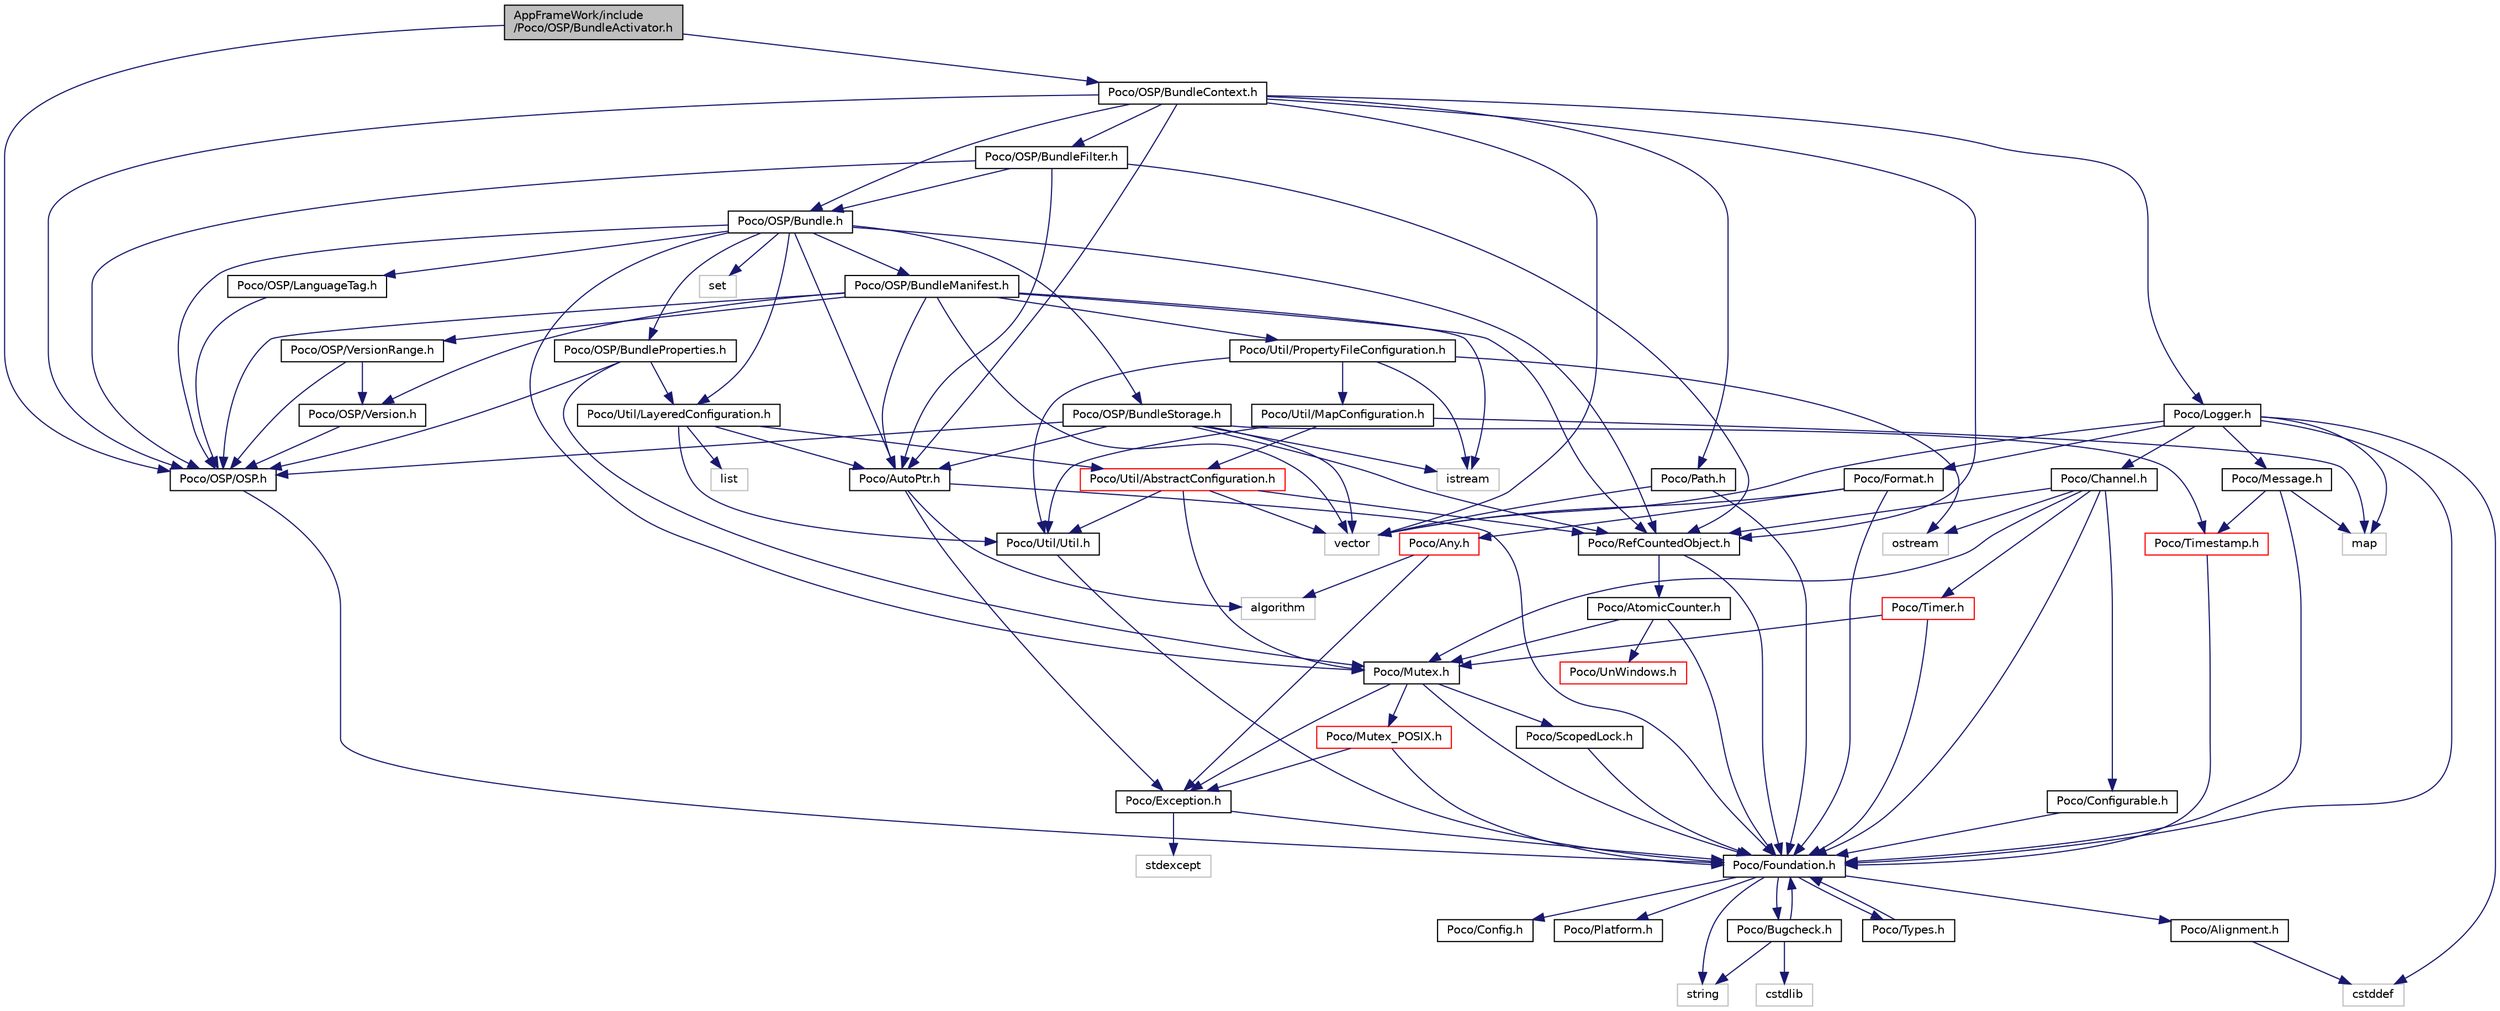 digraph "AppFrameWork/include/Poco/OSP/BundleActivator.h"
{
 // LATEX_PDF_SIZE
  edge [fontname="Helvetica",fontsize="10",labelfontname="Helvetica",labelfontsize="10"];
  node [fontname="Helvetica",fontsize="10",shape=record];
  Node1 [label="AppFrameWork/include\l/Poco/OSP/BundleActivator.h",height=0.2,width=0.4,color="black", fillcolor="grey75", style="filled", fontcolor="black",tooltip=" "];
  Node1 -> Node2 [color="midnightblue",fontsize="10",style="solid"];
  Node2 [label="Poco/OSP/OSP.h",height=0.2,width=0.4,color="black", fillcolor="white", style="filled",URL="$OSP_8h.html",tooltip=" "];
  Node2 -> Node3 [color="midnightblue",fontsize="10",style="solid"];
  Node3 [label="Poco/Foundation.h",height=0.2,width=0.4,color="black", fillcolor="white", style="filled",URL="$Foundation_8h.html",tooltip=" "];
  Node3 -> Node4 [color="midnightblue",fontsize="10",style="solid"];
  Node4 [label="Poco/Config.h",height=0.2,width=0.4,color="black", fillcolor="white", style="filled",URL="$Config_8h.html",tooltip=" "];
  Node3 -> Node5 [color="midnightblue",fontsize="10",style="solid"];
  Node5 [label="Poco/Platform.h",height=0.2,width=0.4,color="black", fillcolor="white", style="filled",URL="$Platform_8h.html",tooltip=" "];
  Node3 -> Node6 [color="midnightblue",fontsize="10",style="solid"];
  Node6 [label="Poco/Alignment.h",height=0.2,width=0.4,color="black", fillcolor="white", style="filled",URL="$Alignment_8h.html",tooltip=" "];
  Node6 -> Node7 [color="midnightblue",fontsize="10",style="solid"];
  Node7 [label="cstddef",height=0.2,width=0.4,color="grey75", fillcolor="white", style="filled",tooltip=" "];
  Node3 -> Node8 [color="midnightblue",fontsize="10",style="solid"];
  Node8 [label="Poco/Bugcheck.h",height=0.2,width=0.4,color="black", fillcolor="white", style="filled",URL="$Bugcheck_8h.html",tooltip=" "];
  Node8 -> Node3 [color="midnightblue",fontsize="10",style="solid"];
  Node8 -> Node9 [color="midnightblue",fontsize="10",style="solid"];
  Node9 [label="string",height=0.2,width=0.4,color="grey75", fillcolor="white", style="filled",tooltip=" "];
  Node8 -> Node10 [color="midnightblue",fontsize="10",style="solid"];
  Node10 [label="cstdlib",height=0.2,width=0.4,color="grey75", fillcolor="white", style="filled",tooltip=" "];
  Node3 -> Node11 [color="midnightblue",fontsize="10",style="solid"];
  Node11 [label="Poco/Types.h",height=0.2,width=0.4,color="black", fillcolor="white", style="filled",URL="$Types_8h.html",tooltip=" "];
  Node11 -> Node3 [color="midnightblue",fontsize="10",style="solid"];
  Node3 -> Node9 [color="midnightblue",fontsize="10",style="solid"];
  Node1 -> Node12 [color="midnightblue",fontsize="10",style="solid"];
  Node12 [label="Poco/OSP/BundleContext.h",height=0.2,width=0.4,color="black", fillcolor="white", style="filled",URL="$BundleContext_8h.html",tooltip=" "];
  Node12 -> Node2 [color="midnightblue",fontsize="10",style="solid"];
  Node12 -> Node13 [color="midnightblue",fontsize="10",style="solid"];
  Node13 [label="Poco/OSP/Bundle.h",height=0.2,width=0.4,color="black", fillcolor="white", style="filled",URL="$Bundle_8h.html",tooltip=" "];
  Node13 -> Node2 [color="midnightblue",fontsize="10",style="solid"];
  Node13 -> Node14 [color="midnightblue",fontsize="10",style="solid"];
  Node14 [label="Poco/OSP/BundleManifest.h",height=0.2,width=0.4,color="black", fillcolor="white", style="filled",URL="$BundleManifest_8h.html",tooltip=" "];
  Node14 -> Node2 [color="midnightblue",fontsize="10",style="solid"];
  Node14 -> Node15 [color="midnightblue",fontsize="10",style="solid"];
  Node15 [label="Poco/OSP/Version.h",height=0.2,width=0.4,color="black", fillcolor="white", style="filled",URL="$OSP_2Version_8h.html",tooltip=" "];
  Node15 -> Node2 [color="midnightblue",fontsize="10",style="solid"];
  Node14 -> Node16 [color="midnightblue",fontsize="10",style="solid"];
  Node16 [label="Poco/OSP/VersionRange.h",height=0.2,width=0.4,color="black", fillcolor="white", style="filled",URL="$VersionRange_8h.html",tooltip=" "];
  Node16 -> Node2 [color="midnightblue",fontsize="10",style="solid"];
  Node16 -> Node15 [color="midnightblue",fontsize="10",style="solid"];
  Node14 -> Node17 [color="midnightblue",fontsize="10",style="solid"];
  Node17 [label="Poco/Util/PropertyFileConfiguration.h",height=0.2,width=0.4,color="black", fillcolor="white", style="filled",URL="$PropertyFileConfiguration_8h.html",tooltip=" "];
  Node17 -> Node18 [color="midnightblue",fontsize="10",style="solid"];
  Node18 [label="Poco/Util/Util.h",height=0.2,width=0.4,color="black", fillcolor="white", style="filled",URL="$Util_8h.html",tooltip=" "];
  Node18 -> Node3 [color="midnightblue",fontsize="10",style="solid"];
  Node17 -> Node19 [color="midnightblue",fontsize="10",style="solid"];
  Node19 [label="Poco/Util/MapConfiguration.h",height=0.2,width=0.4,color="black", fillcolor="white", style="filled",URL="$MapConfiguration_8h.html",tooltip=" "];
  Node19 -> Node18 [color="midnightblue",fontsize="10",style="solid"];
  Node19 -> Node20 [color="midnightblue",fontsize="10",style="solid"];
  Node20 [label="Poco/Util/AbstractConfiguration.h",height=0.2,width=0.4,color="red", fillcolor="white", style="filled",URL="$AbstractConfiguration_8h.html",tooltip=" "];
  Node20 -> Node18 [color="midnightblue",fontsize="10",style="solid"];
  Node20 -> Node21 [color="midnightblue",fontsize="10",style="solid"];
  Node21 [label="Poco/Mutex.h",height=0.2,width=0.4,color="black", fillcolor="white", style="filled",URL="$Mutex_8h.html",tooltip=" "];
  Node21 -> Node3 [color="midnightblue",fontsize="10",style="solid"];
  Node21 -> Node22 [color="midnightblue",fontsize="10",style="solid"];
  Node22 [label="Poco/Exception.h",height=0.2,width=0.4,color="black", fillcolor="white", style="filled",URL="$Exception_8h.html",tooltip=" "];
  Node22 -> Node3 [color="midnightblue",fontsize="10",style="solid"];
  Node22 -> Node23 [color="midnightblue",fontsize="10",style="solid"];
  Node23 [label="stdexcept",height=0.2,width=0.4,color="grey75", fillcolor="white", style="filled",tooltip=" "];
  Node21 -> Node24 [color="midnightblue",fontsize="10",style="solid"];
  Node24 [label="Poco/ScopedLock.h",height=0.2,width=0.4,color="black", fillcolor="white", style="filled",URL="$ScopedLock_8h.html",tooltip=" "];
  Node24 -> Node3 [color="midnightblue",fontsize="10",style="solid"];
  Node21 -> Node25 [color="midnightblue",fontsize="10",style="solid"];
  Node25 [label="Poco/Mutex_POSIX.h",height=0.2,width=0.4,color="red", fillcolor="white", style="filled",URL="$Mutex__POSIX_8h.html",tooltip=" "];
  Node25 -> Node3 [color="midnightblue",fontsize="10",style="solid"];
  Node25 -> Node22 [color="midnightblue",fontsize="10",style="solid"];
  Node20 -> Node28 [color="midnightblue",fontsize="10",style="solid"];
  Node28 [label="Poco/RefCountedObject.h",height=0.2,width=0.4,color="black", fillcolor="white", style="filled",URL="$RefCountedObject_8h.html",tooltip=" "];
  Node28 -> Node3 [color="midnightblue",fontsize="10",style="solid"];
  Node28 -> Node29 [color="midnightblue",fontsize="10",style="solid"];
  Node29 [label="Poco/AtomicCounter.h",height=0.2,width=0.4,color="black", fillcolor="white", style="filled",URL="$AtomicCounter_8h.html",tooltip=" "];
  Node29 -> Node3 [color="midnightblue",fontsize="10",style="solid"];
  Node29 -> Node30 [color="midnightblue",fontsize="10",style="solid"];
  Node30 [label="Poco/UnWindows.h",height=0.2,width=0.4,color="red", fillcolor="white", style="filled",URL="$UnWindows_8h.html",tooltip=" "];
  Node29 -> Node21 [color="midnightblue",fontsize="10",style="solid"];
  Node20 -> Node67 [color="midnightblue",fontsize="10",style="solid"];
  Node67 [label="vector",height=0.2,width=0.4,color="grey75", fillcolor="white", style="filled",tooltip=" "];
  Node19 -> Node61 [color="midnightblue",fontsize="10",style="solid"];
  Node61 [label="map",height=0.2,width=0.4,color="grey75", fillcolor="white", style="filled",tooltip=" "];
  Node17 -> Node73 [color="midnightblue",fontsize="10",style="solid"];
  Node73 [label="istream",height=0.2,width=0.4,color="grey75", fillcolor="white", style="filled",tooltip=" "];
  Node17 -> Node57 [color="midnightblue",fontsize="10",style="solid"];
  Node57 [label="ostream",height=0.2,width=0.4,color="grey75", fillcolor="white", style="filled",tooltip=" "];
  Node14 -> Node28 [color="midnightblue",fontsize="10",style="solid"];
  Node14 -> Node44 [color="midnightblue",fontsize="10",style="solid"];
  Node44 [label="Poco/AutoPtr.h",height=0.2,width=0.4,color="black", fillcolor="white", style="filled",URL="$AutoPtr_8h.html",tooltip=" "];
  Node44 -> Node3 [color="midnightblue",fontsize="10",style="solid"];
  Node44 -> Node22 [color="midnightblue",fontsize="10",style="solid"];
  Node44 -> Node36 [color="midnightblue",fontsize="10",style="solid"];
  Node36 [label="algorithm",height=0.2,width=0.4,color="grey75", fillcolor="white", style="filled",tooltip=" "];
  Node14 -> Node67 [color="midnightblue",fontsize="10",style="solid"];
  Node14 -> Node73 [color="midnightblue",fontsize="10",style="solid"];
  Node13 -> Node74 [color="midnightblue",fontsize="10",style="solid"];
  Node74 [label="Poco/OSP/BundleStorage.h",height=0.2,width=0.4,color="black", fillcolor="white", style="filled",URL="$BundleStorage_8h.html",tooltip=" "];
  Node74 -> Node2 [color="midnightblue",fontsize="10",style="solid"];
  Node74 -> Node28 [color="midnightblue",fontsize="10",style="solid"];
  Node74 -> Node59 [color="midnightblue",fontsize="10",style="solid"];
  Node59 [label="Poco/Timestamp.h",height=0.2,width=0.4,color="red", fillcolor="white", style="filled",URL="$Timestamp_8h.html",tooltip=" "];
  Node59 -> Node3 [color="midnightblue",fontsize="10",style="solid"];
  Node74 -> Node44 [color="midnightblue",fontsize="10",style="solid"];
  Node74 -> Node67 [color="midnightblue",fontsize="10",style="solid"];
  Node74 -> Node73 [color="midnightblue",fontsize="10",style="solid"];
  Node13 -> Node75 [color="midnightblue",fontsize="10",style="solid"];
  Node75 [label="Poco/OSP/BundleProperties.h",height=0.2,width=0.4,color="black", fillcolor="white", style="filled",URL="$BundleProperties_8h.html",tooltip=" "];
  Node75 -> Node2 [color="midnightblue",fontsize="10",style="solid"];
  Node75 -> Node76 [color="midnightblue",fontsize="10",style="solid"];
  Node76 [label="Poco/Util/LayeredConfiguration.h",height=0.2,width=0.4,color="black", fillcolor="white", style="filled",URL="$LayeredConfiguration_8h.html",tooltip=" "];
  Node76 -> Node18 [color="midnightblue",fontsize="10",style="solid"];
  Node76 -> Node20 [color="midnightblue",fontsize="10",style="solid"];
  Node76 -> Node44 [color="midnightblue",fontsize="10",style="solid"];
  Node76 -> Node77 [color="midnightblue",fontsize="10",style="solid"];
  Node77 [label="list",height=0.2,width=0.4,color="grey75", fillcolor="white", style="filled",tooltip=" "];
  Node75 -> Node21 [color="midnightblue",fontsize="10",style="solid"];
  Node13 -> Node78 [color="midnightblue",fontsize="10",style="solid"];
  Node78 [label="Poco/OSP/LanguageTag.h",height=0.2,width=0.4,color="black", fillcolor="white", style="filled",URL="$LanguageTag_8h.html",tooltip=" "];
  Node78 -> Node2 [color="midnightblue",fontsize="10",style="solid"];
  Node13 -> Node76 [color="midnightblue",fontsize="10",style="solid"];
  Node13 -> Node28 [color="midnightblue",fontsize="10",style="solid"];
  Node13 -> Node44 [color="midnightblue",fontsize="10",style="solid"];
  Node13 -> Node21 [color="midnightblue",fontsize="10",style="solid"];
  Node13 -> Node79 [color="midnightblue",fontsize="10",style="solid"];
  Node79 [label="set",height=0.2,width=0.4,color="grey75", fillcolor="white", style="filled",tooltip=" "];
  Node12 -> Node80 [color="midnightblue",fontsize="10",style="solid"];
  Node80 [label="Poco/OSP/BundleFilter.h",height=0.2,width=0.4,color="black", fillcolor="white", style="filled",URL="$BundleFilter_8h.html",tooltip=" "];
  Node80 -> Node2 [color="midnightblue",fontsize="10",style="solid"];
  Node80 -> Node13 [color="midnightblue",fontsize="10",style="solid"];
  Node80 -> Node28 [color="midnightblue",fontsize="10",style="solid"];
  Node80 -> Node44 [color="midnightblue",fontsize="10",style="solid"];
  Node12 -> Node28 [color="midnightblue",fontsize="10",style="solid"];
  Node12 -> Node44 [color="midnightblue",fontsize="10",style="solid"];
  Node12 -> Node52 [color="midnightblue",fontsize="10",style="solid"];
  Node52 [label="Poco/Logger.h",height=0.2,width=0.4,color="black", fillcolor="white", style="filled",URL="$Logger_8h.html",tooltip=" "];
  Node52 -> Node3 [color="midnightblue",fontsize="10",style="solid"];
  Node52 -> Node53 [color="midnightblue",fontsize="10",style="solid"];
  Node53 [label="Poco/Channel.h",height=0.2,width=0.4,color="black", fillcolor="white", style="filled",URL="$Channel_8h.html",tooltip=" "];
  Node53 -> Node3 [color="midnightblue",fontsize="10",style="solid"];
  Node53 -> Node54 [color="midnightblue",fontsize="10",style="solid"];
  Node54 [label="Poco/Configurable.h",height=0.2,width=0.4,color="black", fillcolor="white", style="filled",URL="$Configurable_8h.html",tooltip=" "];
  Node54 -> Node3 [color="midnightblue",fontsize="10",style="solid"];
  Node53 -> Node21 [color="midnightblue",fontsize="10",style="solid"];
  Node53 -> Node28 [color="midnightblue",fontsize="10",style="solid"];
  Node53 -> Node55 [color="midnightblue",fontsize="10",style="solid"];
  Node55 [label="Poco/Timer.h",height=0.2,width=0.4,color="red", fillcolor="white", style="filled",URL="$Timer_8h.html",tooltip=" "];
  Node55 -> Node3 [color="midnightblue",fontsize="10",style="solid"];
  Node55 -> Node21 [color="midnightblue",fontsize="10",style="solid"];
  Node53 -> Node57 [color="midnightblue",fontsize="10",style="solid"];
  Node52 -> Node58 [color="midnightblue",fontsize="10",style="solid"];
  Node58 [label="Poco/Message.h",height=0.2,width=0.4,color="black", fillcolor="white", style="filled",URL="$Message_8h.html",tooltip=" "];
  Node58 -> Node3 [color="midnightblue",fontsize="10",style="solid"];
  Node58 -> Node59 [color="midnightblue",fontsize="10",style="solid"];
  Node58 -> Node61 [color="midnightblue",fontsize="10",style="solid"];
  Node52 -> Node62 [color="midnightblue",fontsize="10",style="solid"];
  Node62 [label="Poco/Format.h",height=0.2,width=0.4,color="black", fillcolor="white", style="filled",URL="$Format_8h.html",tooltip=" "];
  Node62 -> Node3 [color="midnightblue",fontsize="10",style="solid"];
  Node62 -> Node63 [color="midnightblue",fontsize="10",style="solid"];
  Node63 [label="Poco/Any.h",height=0.2,width=0.4,color="red", fillcolor="white", style="filled",URL="$Any_8h.html",tooltip=" "];
  Node63 -> Node22 [color="midnightblue",fontsize="10",style="solid"];
  Node63 -> Node36 [color="midnightblue",fontsize="10",style="solid"];
  Node62 -> Node67 [color="midnightblue",fontsize="10",style="solid"];
  Node52 -> Node61 [color="midnightblue",fontsize="10",style="solid"];
  Node52 -> Node67 [color="midnightblue",fontsize="10",style="solid"];
  Node52 -> Node7 [color="midnightblue",fontsize="10",style="solid"];
  Node12 -> Node81 [color="midnightblue",fontsize="10",style="solid"];
  Node81 [label="Poco/Path.h",height=0.2,width=0.4,color="black", fillcolor="white", style="filled",URL="$Path_8h.html",tooltip=" "];
  Node81 -> Node3 [color="midnightblue",fontsize="10",style="solid"];
  Node81 -> Node67 [color="midnightblue",fontsize="10",style="solid"];
  Node12 -> Node67 [color="midnightblue",fontsize="10",style="solid"];
}
